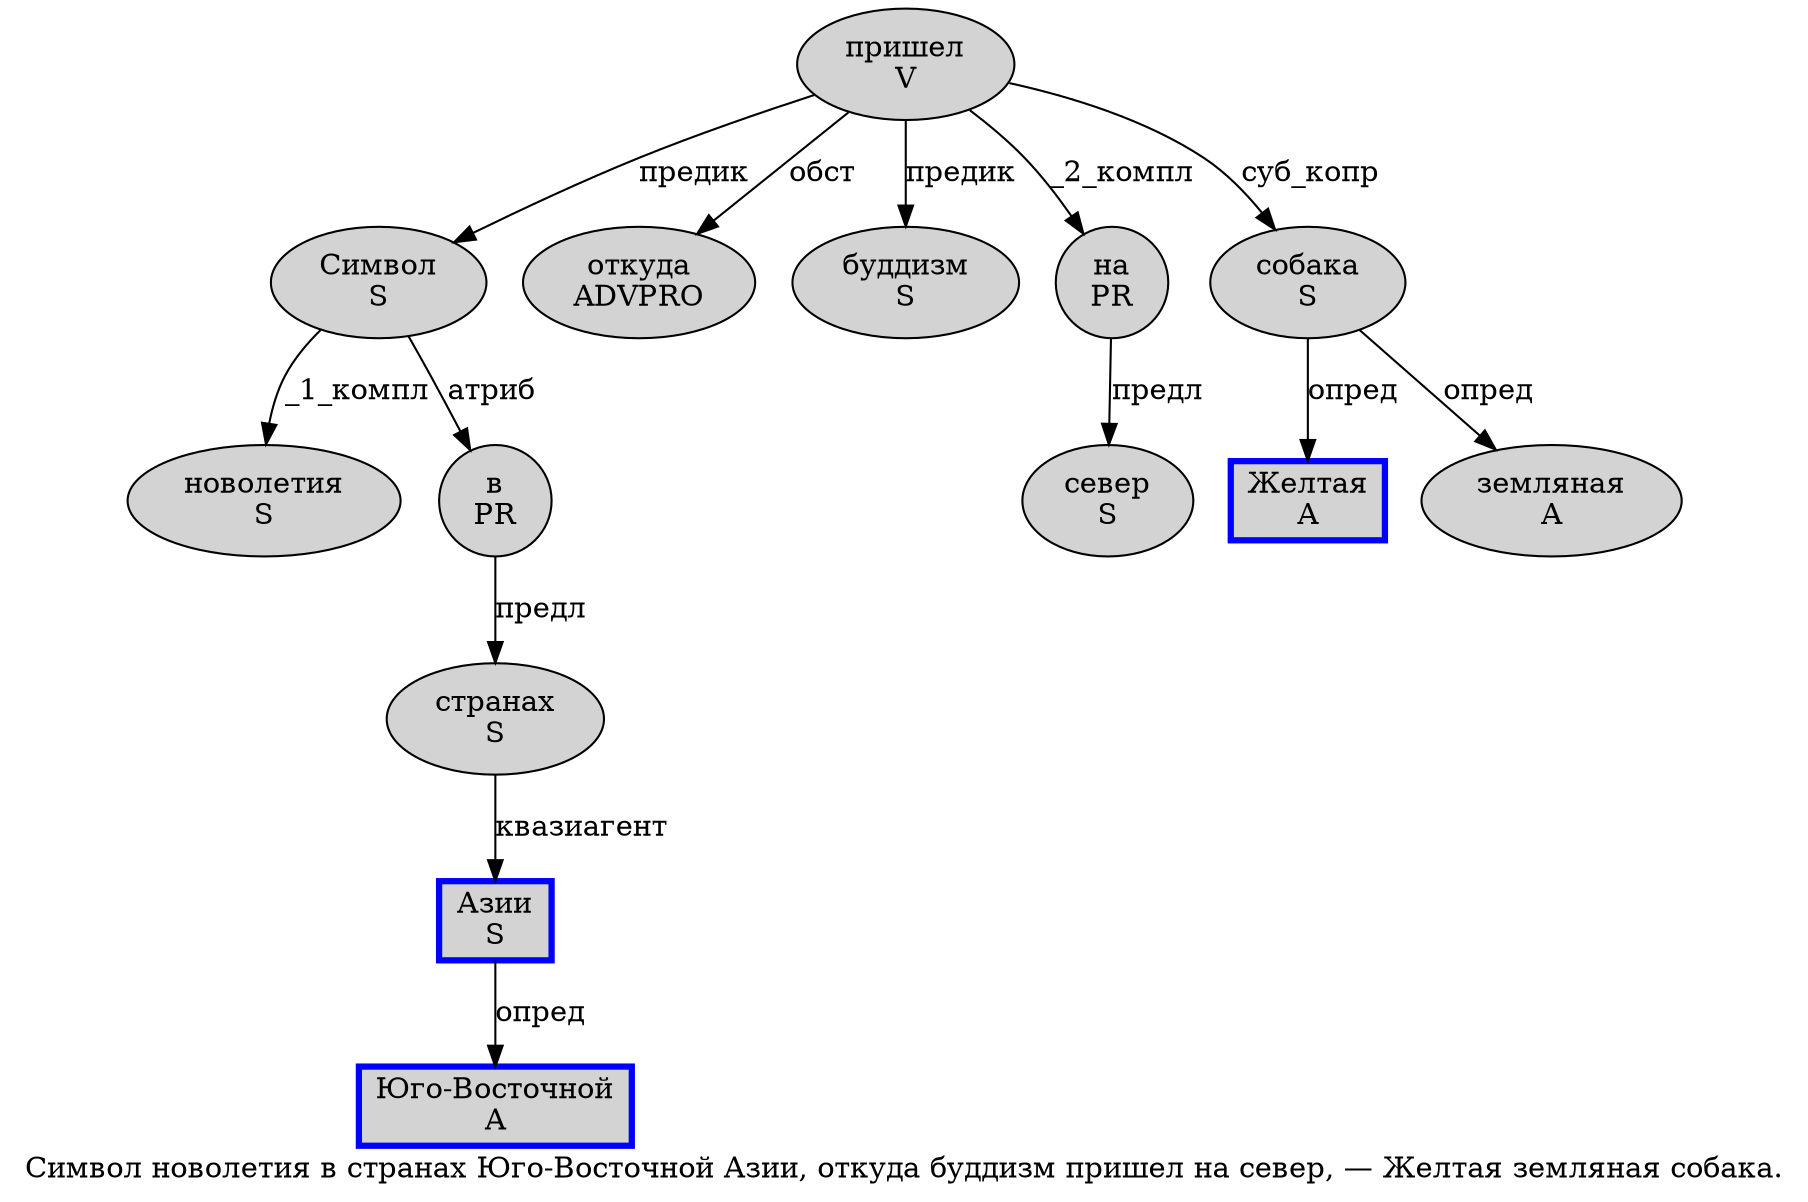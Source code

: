 digraph SENTENCE_1318 {
	graph [label="Символ новолетия в странах Юго-Восточной Азии, откуда буддизм пришел на север, — Желтая земляная собака."]
	node [style=filled]
		0 [label="Символ
S" color="" fillcolor=lightgray penwidth=1 shape=ellipse]
		1 [label="новолетия
S" color="" fillcolor=lightgray penwidth=1 shape=ellipse]
		2 [label="в
PR" color="" fillcolor=lightgray penwidth=1 shape=ellipse]
		3 [label="странах
S" color="" fillcolor=lightgray penwidth=1 shape=ellipse]
		4 [label="Юго-Восточной
A" color=blue fillcolor=lightgray penwidth=3 shape=box]
		5 [label="Азии
S" color=blue fillcolor=lightgray penwidth=3 shape=box]
		7 [label="откуда
ADVPRO" color="" fillcolor=lightgray penwidth=1 shape=ellipse]
		8 [label="буддизм
S" color="" fillcolor=lightgray penwidth=1 shape=ellipse]
		9 [label="пришел
V" color="" fillcolor=lightgray penwidth=1 shape=ellipse]
		10 [label="на
PR" color="" fillcolor=lightgray penwidth=1 shape=ellipse]
		11 [label="север
S" color="" fillcolor=lightgray penwidth=1 shape=ellipse]
		14 [label="Желтая
A" color=blue fillcolor=lightgray penwidth=3 shape=box]
		15 [label="земляная
A" color="" fillcolor=lightgray penwidth=1 shape=ellipse]
		16 [label="собака
S" color="" fillcolor=lightgray penwidth=1 shape=ellipse]
			2 -> 3 [label="предл"]
			16 -> 14 [label="опред"]
			16 -> 15 [label="опред"]
			0 -> 1 [label="_1_компл"]
			0 -> 2 [label="атриб"]
			10 -> 11 [label="предл"]
			5 -> 4 [label="опред"]
			9 -> 0 [label="предик"]
			9 -> 7 [label="обст"]
			9 -> 8 [label="предик"]
			9 -> 10 [label="_2_компл"]
			9 -> 16 [label="суб_копр"]
			3 -> 5 [label="квазиагент"]
}